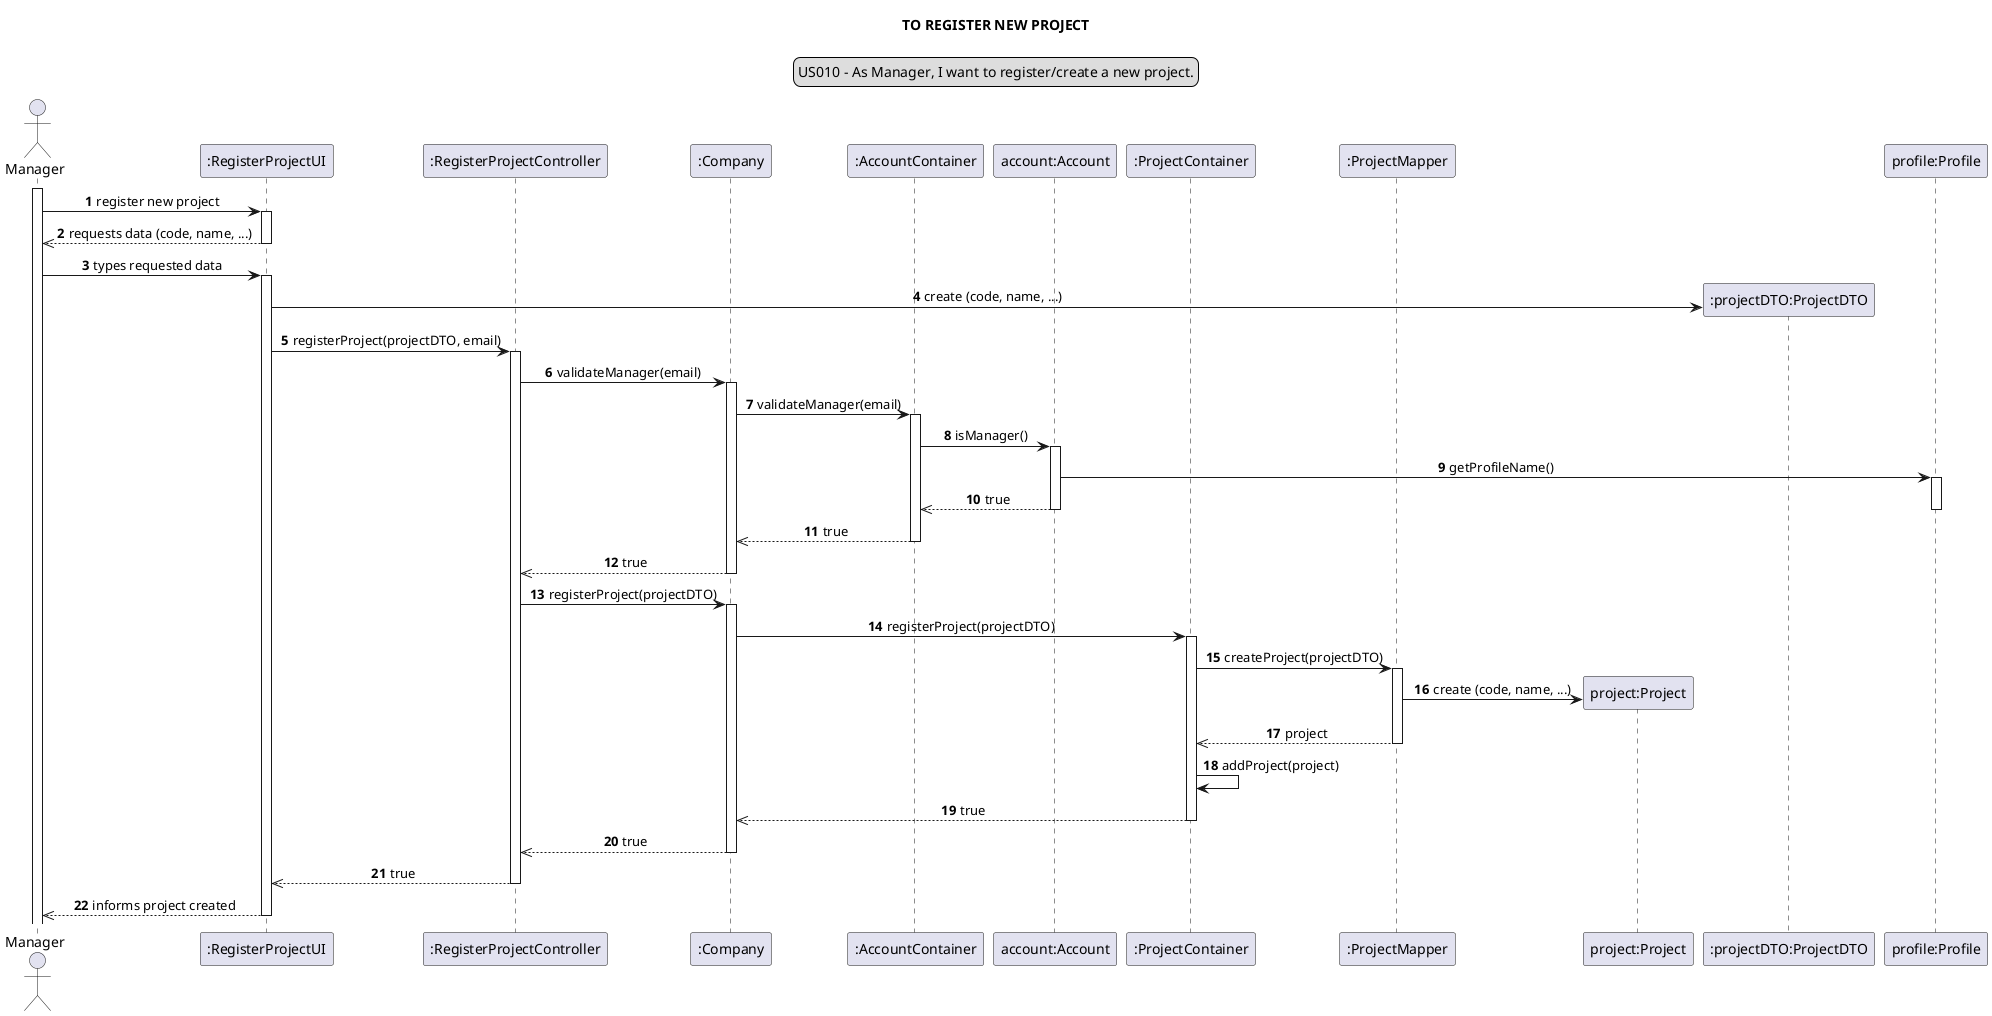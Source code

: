 @startuml

skinparam sequenceMessageAlign center
title TO REGISTER NEW PROJECT
legend top
US010 - As Manager, I want to register/create a new project.
end legend
autonumber

actor Manager as mg
participant ":RegisterProjectUI" as ui
participant ":RegisterProjectController" as controller
participant ":Company" as comp
participant ":AccountContainer" as ac
participant "account:Account" as a
participant ":ProjectContainer" as PC
participant ":ProjectMapper" as mapper
participant "project:Project" as project
participant ":projectDTO:ProjectDTO" as dto
participant "profile:Profile" as pf

activate mg
mg ->ui : register new project
activate ui
ui -->> mg: requests data (code, name, ...)
deactivate ui
mg -> ui: types requested data
activate ui
create dto
ui -> dto: create (code, name, ...)
ui -> controller: registerProject(projectDTO, email)
activate controller


controller -> comp: validateManager(email)
activate comp
comp -> ac: validateManager(email)
activate ac
ac -> a: isManager()
activate a
a -> pf : getProfileName()
activate pf
a -->> ac: true
deactivate pf
deactivate a
ac -->> comp: true
deactivate ac
comp -->> controller: true
deactivate comp
controller -> comp: registerProject(projectDTO)
activate comp
comp -> PC : registerProject(projectDTO)
activate PC
PC -> mapper: createProject(projectDTO)
activate mapper
create project
mapper -> project : create (code, name, ...)
mapper -->> PC: project
deactivate mapper
PC -> PC : addProject(project)
PC -->> comp : true
deactivate PC
comp -->>controller: true
deactivate comp
controller -->> ui : true
deactivate controller
ui -->> mg :  informs project created
deactivate ui

@enduml